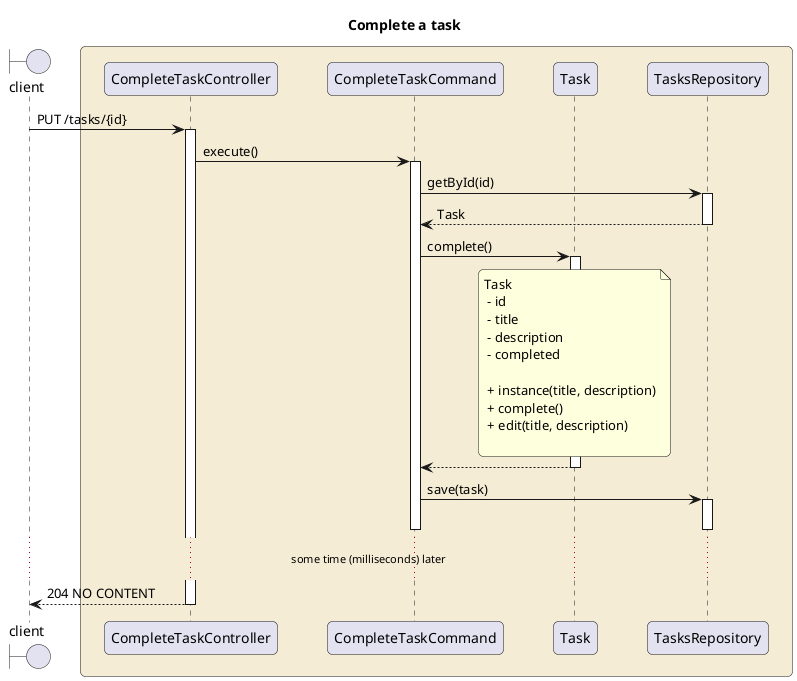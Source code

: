 @startuml
'https://plantuml.com/sequence-diagram

title **Complete a task **

skinparam roundcorner 10
skinparam ParticipantPadding 20
skinparam BoxPadding 20

boundary client

box #F5ECD5
participant CompleteTaskController as controller
participant CompleteTaskCommand as command
participant Task as task
participant TasksRepository as repository

client -> controller: PUT /tasks/{id}
activate controller

controller -> command: execute()
activate command

command -> repository: getById(id)
activate repository

repository --> command: Task
deactivate repository

command -> task: complete()
note over task: Task\n - id\n - title\n - description\n - completed\n\n + instance(title, description)\n + complete()\n + edit(title, description)\n
activate task

task --> command
deactivate task

command -> repository: save(task)
activate repository

deactivate repository
deactivate command

...some time (milliseconds) later...

controller --> client: 204 NO CONTENT
deactivate controller

end box
@enduml